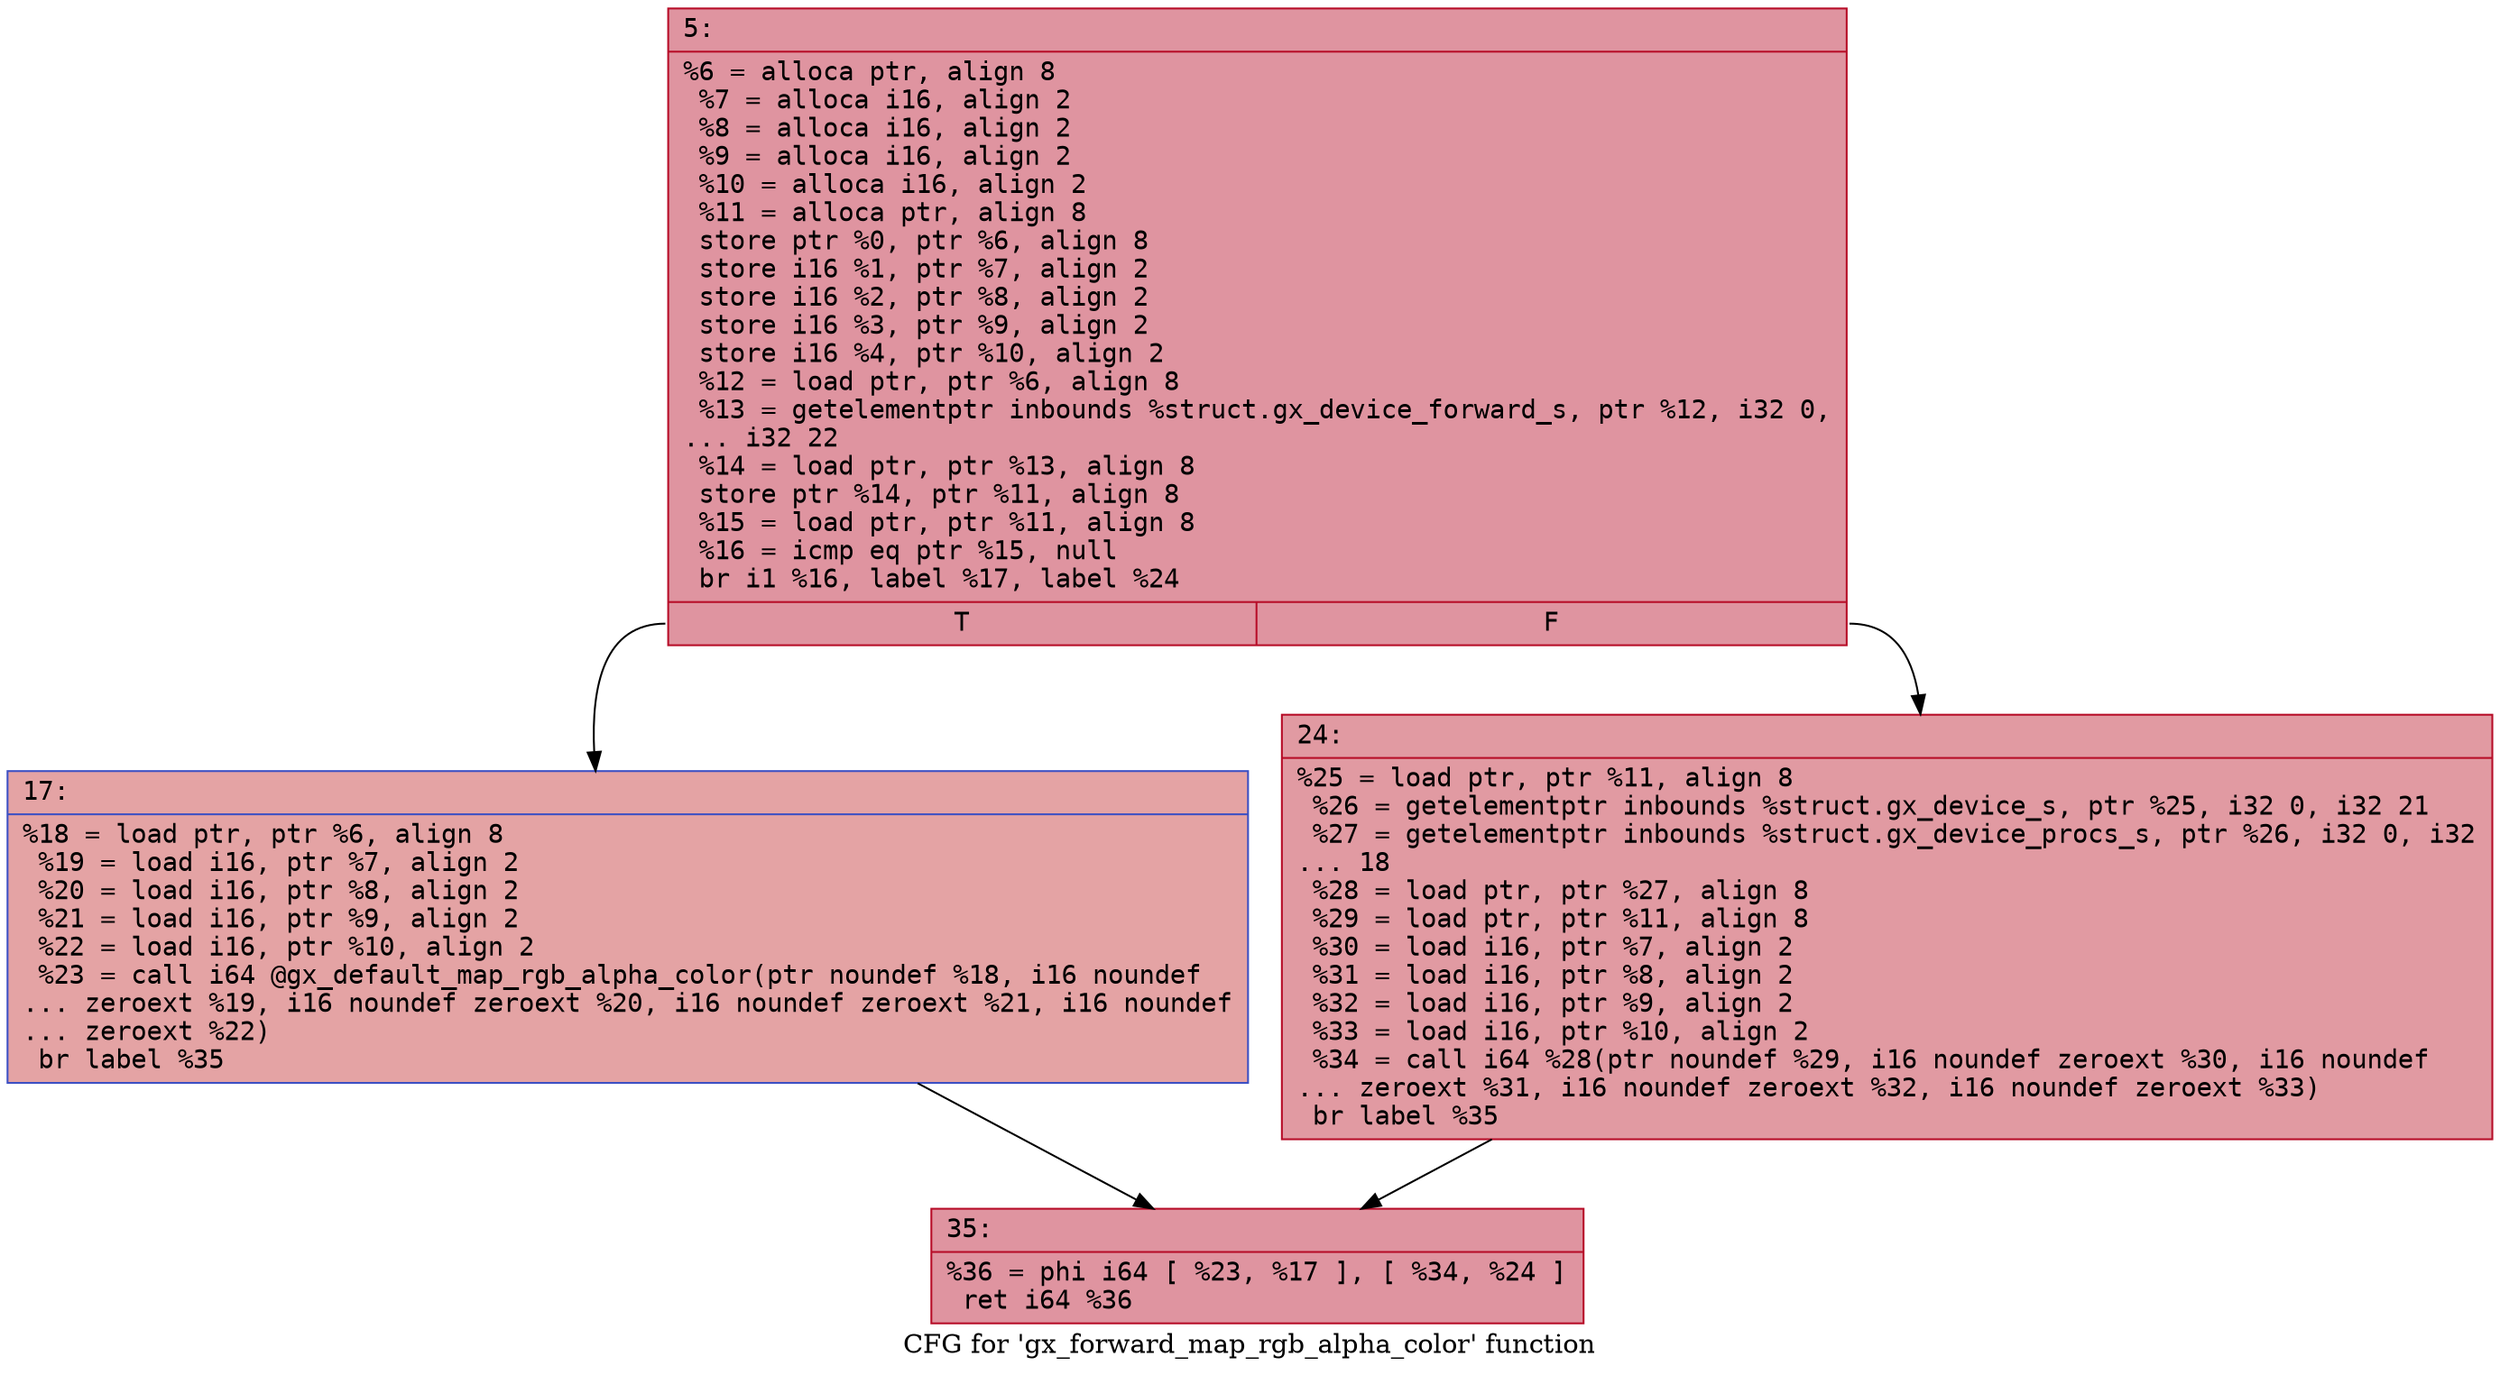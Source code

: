 digraph "CFG for 'gx_forward_map_rgb_alpha_color' function" {
	label="CFG for 'gx_forward_map_rgb_alpha_color' function";

	Node0x600003d9c640 [shape=record,color="#b70d28ff", style=filled, fillcolor="#b70d2870" fontname="Courier",label="{5:\l|  %6 = alloca ptr, align 8\l  %7 = alloca i16, align 2\l  %8 = alloca i16, align 2\l  %9 = alloca i16, align 2\l  %10 = alloca i16, align 2\l  %11 = alloca ptr, align 8\l  store ptr %0, ptr %6, align 8\l  store i16 %1, ptr %7, align 2\l  store i16 %2, ptr %8, align 2\l  store i16 %3, ptr %9, align 2\l  store i16 %4, ptr %10, align 2\l  %12 = load ptr, ptr %6, align 8\l  %13 = getelementptr inbounds %struct.gx_device_forward_s, ptr %12, i32 0,\l... i32 22\l  %14 = load ptr, ptr %13, align 8\l  store ptr %14, ptr %11, align 8\l  %15 = load ptr, ptr %11, align 8\l  %16 = icmp eq ptr %15, null\l  br i1 %16, label %17, label %24\l|{<s0>T|<s1>F}}"];
	Node0x600003d9c640:s0 -> Node0x600003d9c690[tooltip="5 -> 17\nProbability 37.50%" ];
	Node0x600003d9c640:s1 -> Node0x600003d9c6e0[tooltip="5 -> 24\nProbability 62.50%" ];
	Node0x600003d9c690 [shape=record,color="#3d50c3ff", style=filled, fillcolor="#c32e3170" fontname="Courier",label="{17:\l|  %18 = load ptr, ptr %6, align 8\l  %19 = load i16, ptr %7, align 2\l  %20 = load i16, ptr %8, align 2\l  %21 = load i16, ptr %9, align 2\l  %22 = load i16, ptr %10, align 2\l  %23 = call i64 @gx_default_map_rgb_alpha_color(ptr noundef %18, i16 noundef\l... zeroext %19, i16 noundef zeroext %20, i16 noundef zeroext %21, i16 noundef\l... zeroext %22)\l  br label %35\l}"];
	Node0x600003d9c690 -> Node0x600003d9c730[tooltip="17 -> 35\nProbability 100.00%" ];
	Node0x600003d9c6e0 [shape=record,color="#b70d28ff", style=filled, fillcolor="#bb1b2c70" fontname="Courier",label="{24:\l|  %25 = load ptr, ptr %11, align 8\l  %26 = getelementptr inbounds %struct.gx_device_s, ptr %25, i32 0, i32 21\l  %27 = getelementptr inbounds %struct.gx_device_procs_s, ptr %26, i32 0, i32\l... 18\l  %28 = load ptr, ptr %27, align 8\l  %29 = load ptr, ptr %11, align 8\l  %30 = load i16, ptr %7, align 2\l  %31 = load i16, ptr %8, align 2\l  %32 = load i16, ptr %9, align 2\l  %33 = load i16, ptr %10, align 2\l  %34 = call i64 %28(ptr noundef %29, i16 noundef zeroext %30, i16 noundef\l... zeroext %31, i16 noundef zeroext %32, i16 noundef zeroext %33)\l  br label %35\l}"];
	Node0x600003d9c6e0 -> Node0x600003d9c730[tooltip="24 -> 35\nProbability 100.00%" ];
	Node0x600003d9c730 [shape=record,color="#b70d28ff", style=filled, fillcolor="#b70d2870" fontname="Courier",label="{35:\l|  %36 = phi i64 [ %23, %17 ], [ %34, %24 ]\l  ret i64 %36\l}"];
}
